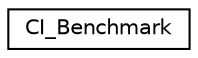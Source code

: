 digraph "Graphical Class Hierarchy"
{
  edge [fontname="Helvetica",fontsize="10",labelfontname="Helvetica",labelfontsize="10"];
  node [fontname="Helvetica",fontsize="10",shape=record];
  rankdir="LR";
  Node1 [label="CI_Benchmark",height=0.2,width=0.4,color="black", fillcolor="white", style="filled",URL="$class_c_i___benchmark.html"];
}
